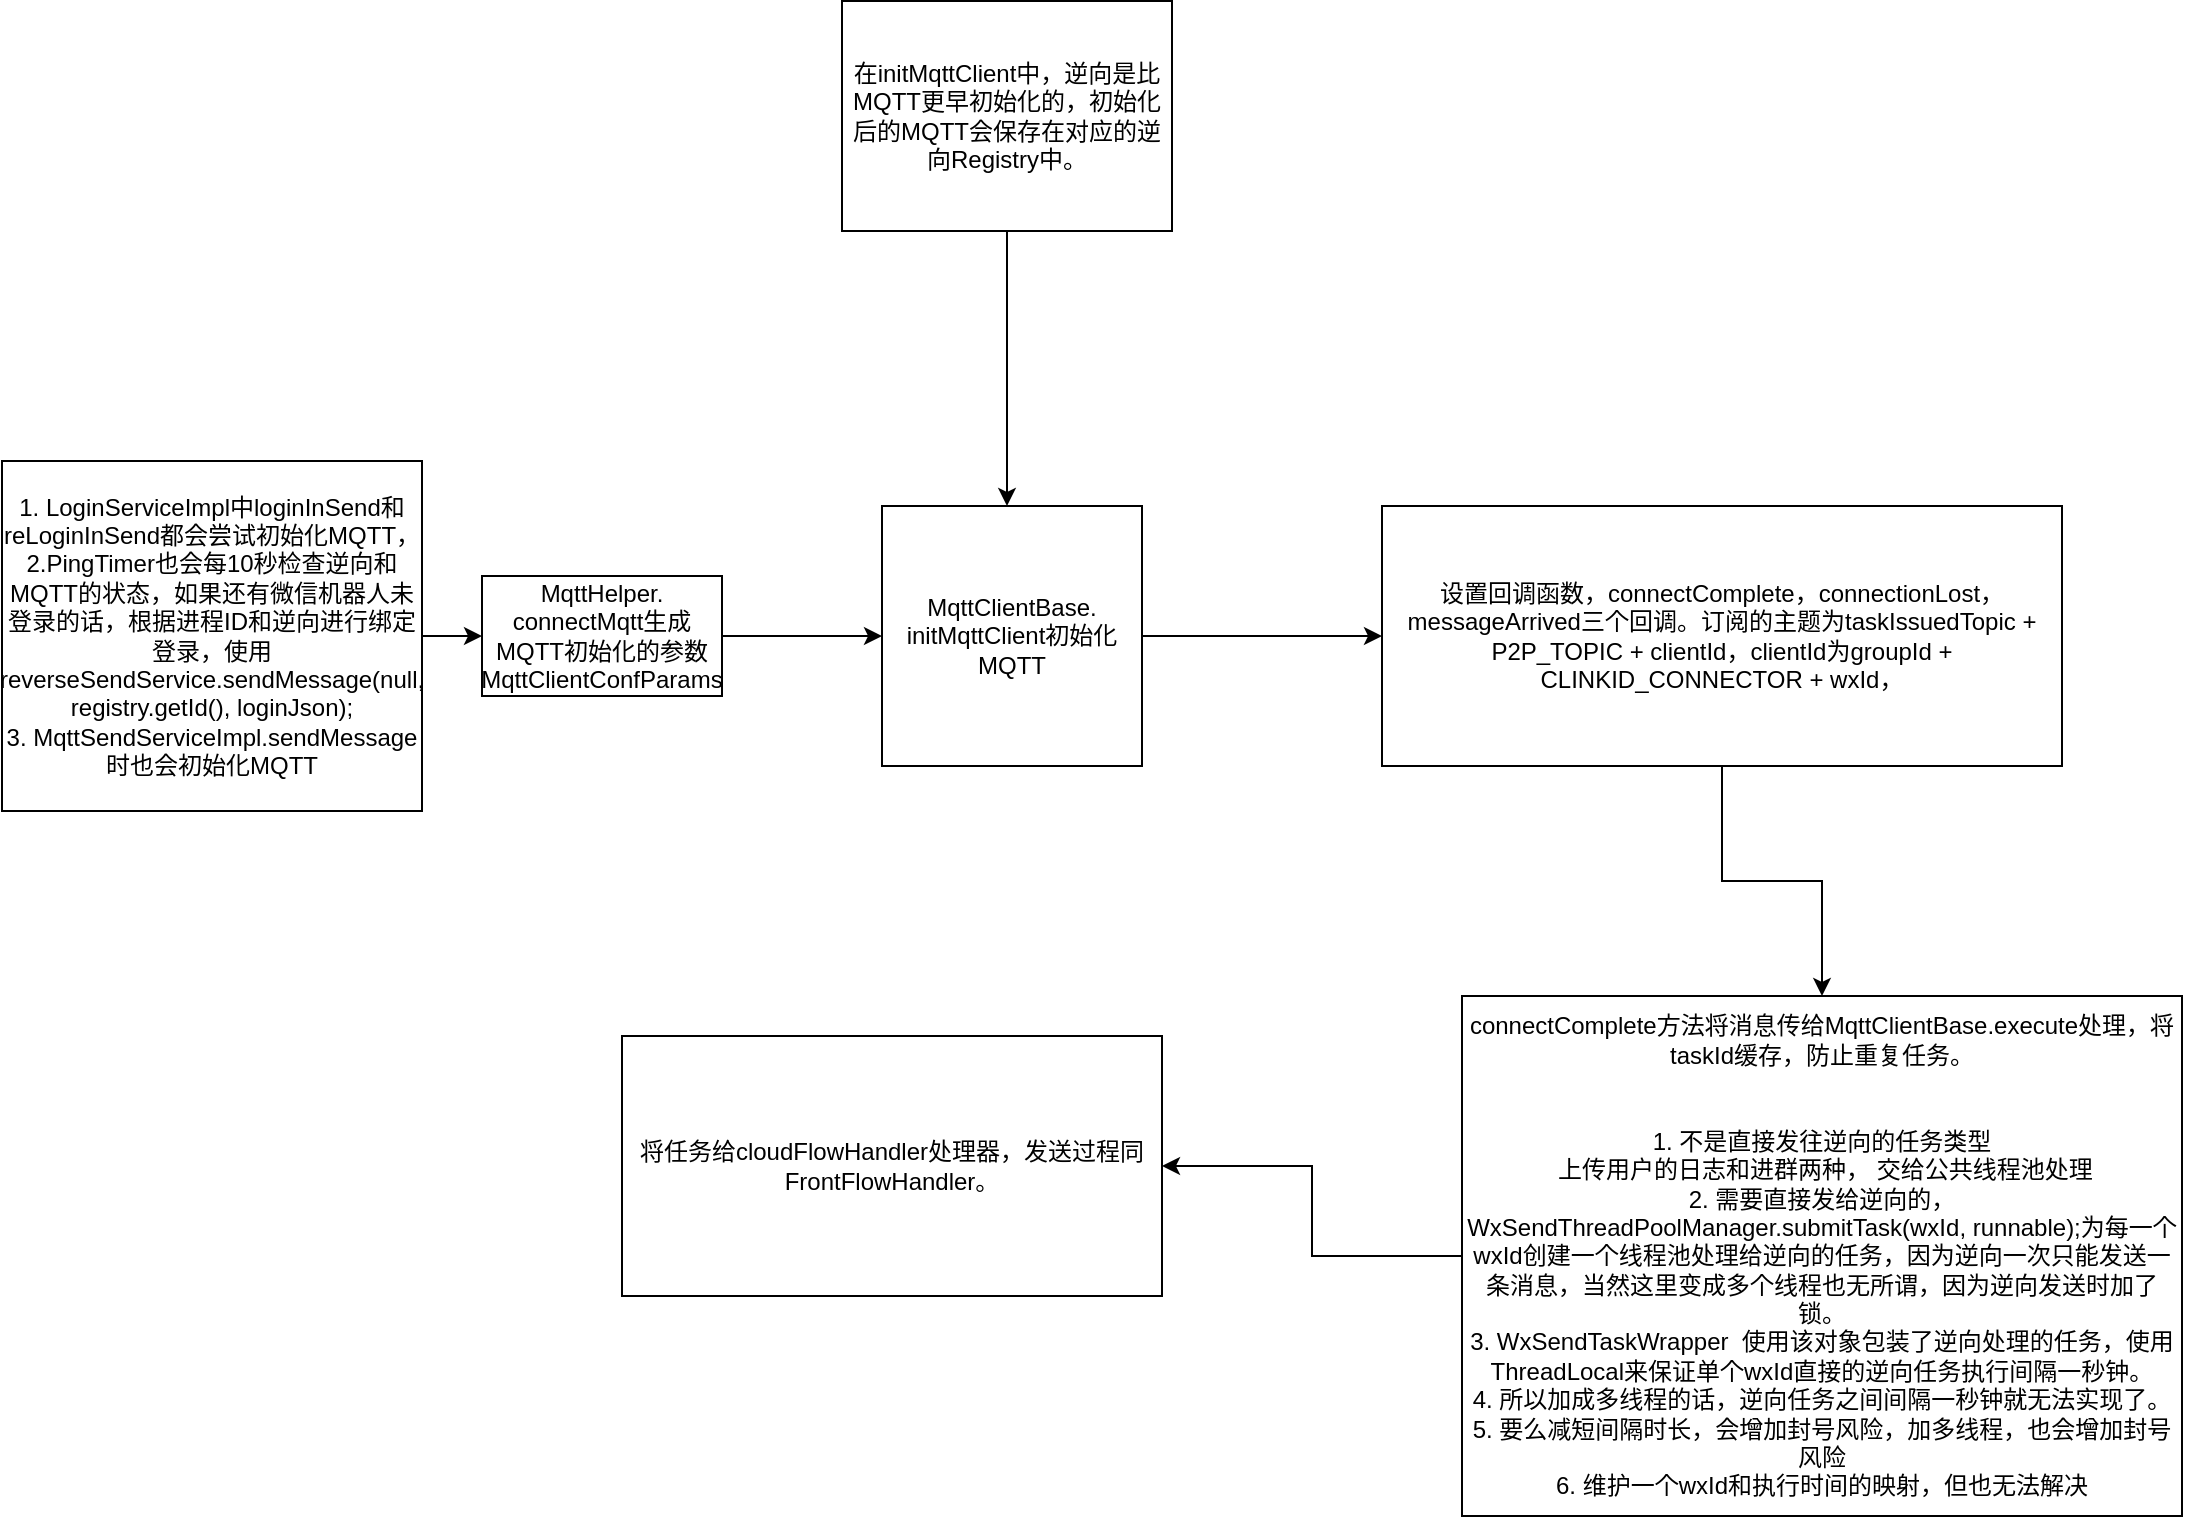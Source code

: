 <mxfile version="21.6.8" type="github">
  <diagram name="第 1 页" id="M8wkz3ywA9axf7roCOqa">
    <mxGraphModel dx="2843" dy="822" grid="1" gridSize="10" guides="1" tooltips="1" connect="1" arrows="1" fold="1" page="1" pageScale="1" pageWidth="1169" pageHeight="827" math="0" shadow="0">
      <root>
        <mxCell id="0" />
        <mxCell id="1" parent="0" />
        <mxCell id="Syk-qBa_AH_hEns3rg3Z-13" value="" style="edgeStyle=orthogonalEdgeStyle;rounded=0;orthogonalLoop=1;jettySize=auto;html=1;" edge="1" parent="1" source="Syk-qBa_AH_hEns3rg3Z-2" target="Syk-qBa_AH_hEns3rg3Z-12">
          <mxGeometry relative="1" as="geometry" />
        </mxCell>
        <mxCell id="Syk-qBa_AH_hEns3rg3Z-2" value="MqttClientBase.&lt;br&gt;initMqttClient初始化MQTT" style="whiteSpace=wrap;html=1;aspect=fixed;" vertex="1" parent="1">
          <mxGeometry x="440" y="305" width="130" height="130" as="geometry" />
        </mxCell>
        <mxCell id="Syk-qBa_AH_hEns3rg3Z-5" value="" style="edgeStyle=orthogonalEdgeStyle;rounded=0;orthogonalLoop=1;jettySize=auto;html=1;" edge="1" parent="1" source="Syk-qBa_AH_hEns3rg3Z-3">
          <mxGeometry relative="1" as="geometry">
            <mxPoint x="440" y="370" as="targetPoint" />
          </mxGeometry>
        </mxCell>
        <mxCell id="Syk-qBa_AH_hEns3rg3Z-3" value="MqttHelper.&lt;br&gt;connectMqtt生成MQTT初始化的参数MqttClientConfParams" style="rounded=0;whiteSpace=wrap;html=1;" vertex="1" parent="1">
          <mxGeometry x="240" y="340" width="120" height="60" as="geometry" />
        </mxCell>
        <mxCell id="Syk-qBa_AH_hEns3rg3Z-7" value="" style="edgeStyle=orthogonalEdgeStyle;rounded=0;orthogonalLoop=1;jettySize=auto;html=1;" edge="1" parent="1" source="Syk-qBa_AH_hEns3rg3Z-6" target="Syk-qBa_AH_hEns3rg3Z-3">
          <mxGeometry relative="1" as="geometry" />
        </mxCell>
        <mxCell id="Syk-qBa_AH_hEns3rg3Z-6" value="1. LoginServiceImpl中loginInSend和reLoginInSend都会尝试初始化MQTT，&lt;br&gt;2.PingTimer也会每10秒检查逆向和MQTT的状态，如果还有微信机器人未登录的话，根据进程ID和逆向进行绑定登录，使用reverseSendService.sendMessage(null, registry.getId(), loginJson);&lt;br&gt;3.&amp;nbsp;MqttSendServiceImpl.sendMessage时也会初始化MQTT" style="rounded=0;whiteSpace=wrap;html=1;" vertex="1" parent="1">
          <mxGeometry y="282.5" width="210" height="175" as="geometry" />
        </mxCell>
        <mxCell id="Syk-qBa_AH_hEns3rg3Z-11" value="" style="edgeStyle=orthogonalEdgeStyle;rounded=0;orthogonalLoop=1;jettySize=auto;html=1;entryX=0.5;entryY=0;entryDx=0;entryDy=0;" edge="1" parent="1" source="Syk-qBa_AH_hEns3rg3Z-8">
          <mxGeometry relative="1" as="geometry">
            <mxPoint x="502.5" y="305" as="targetPoint" />
          </mxGeometry>
        </mxCell>
        <mxCell id="Syk-qBa_AH_hEns3rg3Z-8" value="在initMqttClient中，&lt;span style=&quot;background-color: initial;&quot;&gt;逆向是比MQTT更早初始化的，初始化后的MQTT会保存在对应的逆向Registry中。&lt;/span&gt;" style="rounded=0;whiteSpace=wrap;html=1;" vertex="1" parent="1">
          <mxGeometry x="420" y="52.5" width="165" height="115" as="geometry" />
        </mxCell>
        <mxCell id="Syk-qBa_AH_hEns3rg3Z-15" value="" style="edgeStyle=orthogonalEdgeStyle;rounded=0;orthogonalLoop=1;jettySize=auto;html=1;" edge="1" parent="1" source="Syk-qBa_AH_hEns3rg3Z-12" target="Syk-qBa_AH_hEns3rg3Z-14">
          <mxGeometry relative="1" as="geometry" />
        </mxCell>
        <mxCell id="Syk-qBa_AH_hEns3rg3Z-12" value="设置回调函数，connectComplete，connectionLost，messageArrived三个回调。订阅的&lt;span style=&quot;background-color: initial;&quot;&gt;主题为taskIssuedTopic + P2P_TOPIC + clientId，clientId为groupId + CLINKID_CONNECTOR + wxId，&lt;/span&gt;" style="whiteSpace=wrap;html=1;" vertex="1" parent="1">
          <mxGeometry x="690" y="305" width="340" height="130" as="geometry" />
        </mxCell>
        <mxCell id="Syk-qBa_AH_hEns3rg3Z-17" value="" style="edgeStyle=orthogonalEdgeStyle;rounded=0;orthogonalLoop=1;jettySize=auto;html=1;" edge="1" parent="1" source="Syk-qBa_AH_hEns3rg3Z-14" target="Syk-qBa_AH_hEns3rg3Z-16">
          <mxGeometry relative="1" as="geometry" />
        </mxCell>
        <mxCell id="Syk-qBa_AH_hEns3rg3Z-14" value="connectComplete方法将消息传给MqttClientBase.execute处理，将taskId缓存，防止重复任务。&lt;br&gt;&lt;br&gt;&lt;br&gt;1.&amp;nbsp;不是直接发往逆向的任务类型&lt;br style=&quot;border-color: var(--border-color);&quot;&gt;&amp;nbsp;上传用户的日志和进群两种， 交给公共线程池处理&lt;br style=&quot;border-color: var(--border-color);&quot;&gt;2. 需要直接发给逆向的，WxSendThreadPoolManager.submitTask(wxId, runnable);为每一个wxId创建一个线程池处理给逆向的任务，因为逆向一次只能发送一条消息，当然这里变成多个线程也无所谓，因为逆向发送时加了锁。&lt;br&gt;3.&amp;nbsp;WxSendTaskWrapper&amp;nbsp; 使用该对象包装了逆向处理的任务，使用ThreadLocal来保证单个wxId直接的逆向任务执行间隔一秒钟。&lt;br&gt;4. 所以加成多线程的话，逆向任务之间间隔一秒钟就无法实现了。&lt;br&gt;5. 要么减短间隔时长，会增加封号风险，加多线程，也会增加封号风险&lt;br&gt;6. 维护一个wxId和执行时间的映射，但也无法解决" style="whiteSpace=wrap;html=1;" vertex="1" parent="1">
          <mxGeometry x="730" y="550" width="360" height="260" as="geometry" />
        </mxCell>
        <mxCell id="Syk-qBa_AH_hEns3rg3Z-16" value="将任务给cloudFlowHandler处理器，发送过程同FrontFlowHandler。" style="whiteSpace=wrap;html=1;" vertex="1" parent="1">
          <mxGeometry x="310" y="570" width="270" height="130" as="geometry" />
        </mxCell>
      </root>
    </mxGraphModel>
  </diagram>
</mxfile>

